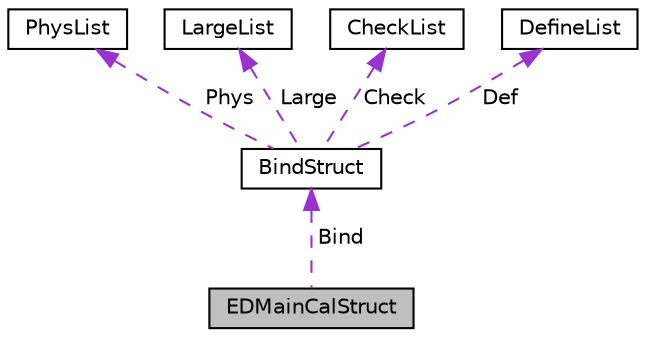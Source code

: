 digraph "EDMainCalStruct"
{
 // INTERACTIVE_SVG=YES
  edge [fontname="Helvetica",fontsize="10",labelfontname="Helvetica",labelfontsize="10"];
  node [fontname="Helvetica",fontsize="10",shape=record];
  Node1 [label="EDMainCalStruct",height=0.2,width=0.4,color="black", fillcolor="grey75", style="filled", fontcolor="black"];
  Node2 -> Node1 [dir="back",color="darkorchid3",fontsize="10",style="dashed",label=" Bind" ,fontname="Helvetica"];
  Node2 [label="BindStruct",height=0.2,width=0.4,color="black", fillcolor="white", style="filled",URL="$struct_bind_struct.html"];
  Node3 -> Node2 [dir="back",color="darkorchid3",fontsize="10",style="dashed",label=" Phys" ,fontname="Helvetica"];
  Node3 [label="PhysList",height=0.2,width=0.4,color="black", fillcolor="white", style="filled",URL="$struct_phys_list.html"];
  Node4 -> Node2 [dir="back",color="darkorchid3",fontsize="10",style="dashed",label=" Large" ,fontname="Helvetica"];
  Node4 [label="LargeList",height=0.2,width=0.4,color="black", fillcolor="white", style="filled",URL="$struct_large_list.html"];
  Node5 -> Node2 [dir="back",color="darkorchid3",fontsize="10",style="dashed",label=" Check" ,fontname="Helvetica"];
  Node5 [label="CheckList",height=0.2,width=0.4,color="black", fillcolor="white", style="filled",URL="$struct_check_list.html"];
  Node6 -> Node2 [dir="back",color="darkorchid3",fontsize="10",style="dashed",label=" Def" ,fontname="Helvetica"];
  Node6 [label="DefineList",height=0.2,width=0.4,color="black", fillcolor="white", style="filled",URL="$struct_define_list.html"];
}
